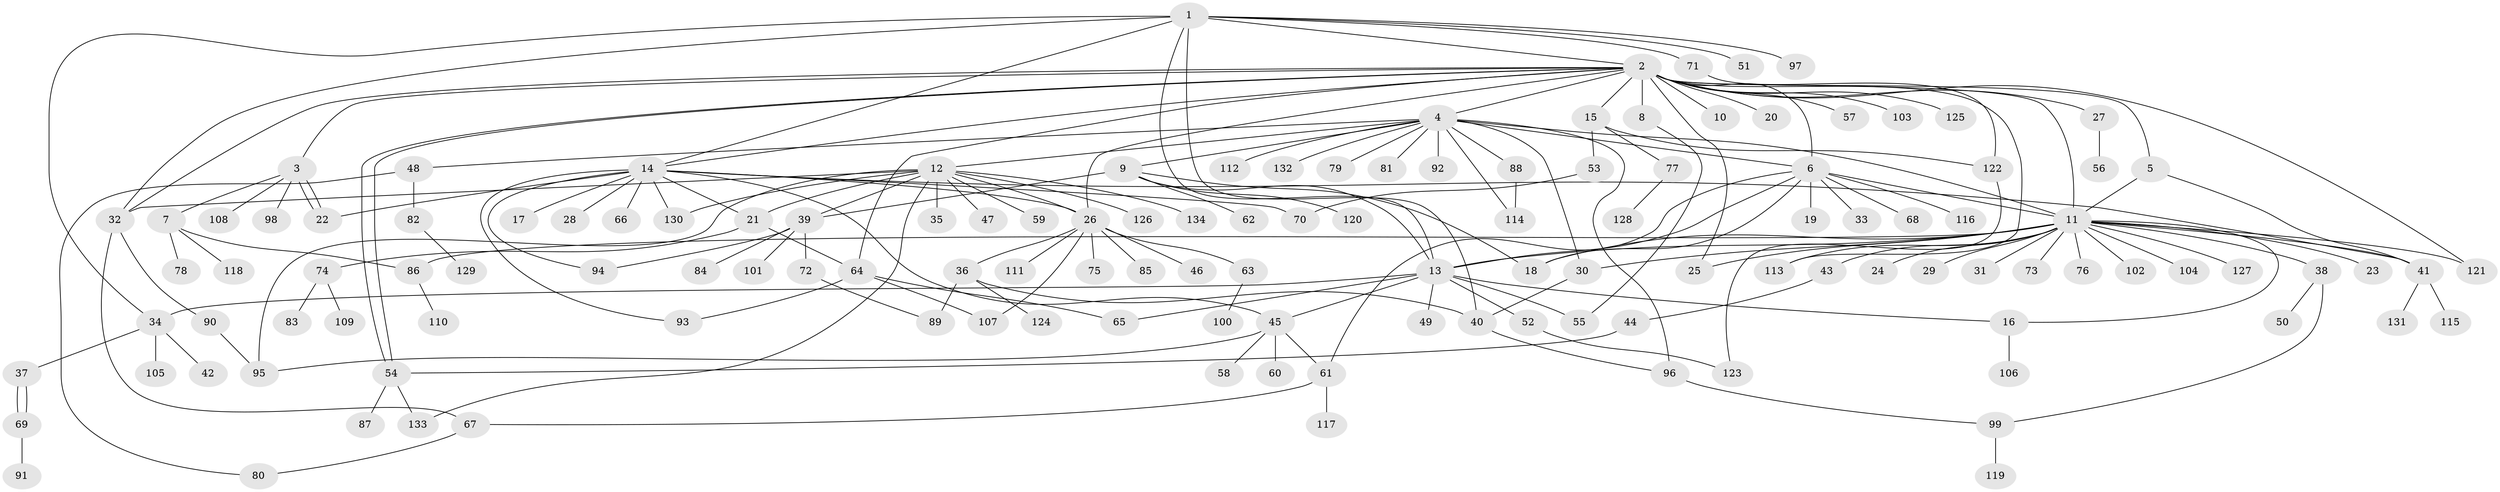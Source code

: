 // Generated by graph-tools (version 1.1) at 2025/14/03/09/25 04:14:45]
// undirected, 134 vertices, 186 edges
graph export_dot {
graph [start="1"]
  node [color=gray90,style=filled];
  1;
  2;
  3;
  4;
  5;
  6;
  7;
  8;
  9;
  10;
  11;
  12;
  13;
  14;
  15;
  16;
  17;
  18;
  19;
  20;
  21;
  22;
  23;
  24;
  25;
  26;
  27;
  28;
  29;
  30;
  31;
  32;
  33;
  34;
  35;
  36;
  37;
  38;
  39;
  40;
  41;
  42;
  43;
  44;
  45;
  46;
  47;
  48;
  49;
  50;
  51;
  52;
  53;
  54;
  55;
  56;
  57;
  58;
  59;
  60;
  61;
  62;
  63;
  64;
  65;
  66;
  67;
  68;
  69;
  70;
  71;
  72;
  73;
  74;
  75;
  76;
  77;
  78;
  79;
  80;
  81;
  82;
  83;
  84;
  85;
  86;
  87;
  88;
  89;
  90;
  91;
  92;
  93;
  94;
  95;
  96;
  97;
  98;
  99;
  100;
  101;
  102;
  103;
  104;
  105;
  106;
  107;
  108;
  109;
  110;
  111;
  112;
  113;
  114;
  115;
  116;
  117;
  118;
  119;
  120;
  121;
  122;
  123;
  124;
  125;
  126;
  127;
  128;
  129;
  130;
  131;
  132;
  133;
  134;
  1 -- 2;
  1 -- 13;
  1 -- 14;
  1 -- 32;
  1 -- 34;
  1 -- 40;
  1 -- 51;
  1 -- 71;
  1 -- 97;
  2 -- 3;
  2 -- 4;
  2 -- 5;
  2 -- 6;
  2 -- 8;
  2 -- 10;
  2 -- 11;
  2 -- 14;
  2 -- 15;
  2 -- 20;
  2 -- 25;
  2 -- 26;
  2 -- 27;
  2 -- 32;
  2 -- 54;
  2 -- 54;
  2 -- 57;
  2 -- 64;
  2 -- 103;
  2 -- 113;
  2 -- 121;
  2 -- 125;
  3 -- 7;
  3 -- 22;
  3 -- 22;
  3 -- 98;
  3 -- 108;
  4 -- 6;
  4 -- 9;
  4 -- 11;
  4 -- 12;
  4 -- 30;
  4 -- 48;
  4 -- 79;
  4 -- 81;
  4 -- 88;
  4 -- 92;
  4 -- 96;
  4 -- 112;
  4 -- 114;
  4 -- 132;
  5 -- 11;
  5 -- 41;
  6 -- 11;
  6 -- 13;
  6 -- 18;
  6 -- 19;
  6 -- 33;
  6 -- 61;
  6 -- 68;
  6 -- 116;
  7 -- 78;
  7 -- 86;
  7 -- 118;
  8 -- 55;
  9 -- 13;
  9 -- 18;
  9 -- 39;
  9 -- 62;
  9 -- 120;
  11 -- 13;
  11 -- 16;
  11 -- 18;
  11 -- 23;
  11 -- 24;
  11 -- 25;
  11 -- 29;
  11 -- 30;
  11 -- 31;
  11 -- 38;
  11 -- 41;
  11 -- 43;
  11 -- 73;
  11 -- 76;
  11 -- 86;
  11 -- 102;
  11 -- 104;
  11 -- 113;
  11 -- 121;
  11 -- 127;
  12 -- 21;
  12 -- 26;
  12 -- 32;
  12 -- 35;
  12 -- 39;
  12 -- 47;
  12 -- 59;
  12 -- 95;
  12 -- 126;
  12 -- 130;
  12 -- 133;
  12 -- 134;
  13 -- 16;
  13 -- 34;
  13 -- 45;
  13 -- 49;
  13 -- 52;
  13 -- 55;
  13 -- 65;
  14 -- 17;
  14 -- 21;
  14 -- 22;
  14 -- 26;
  14 -- 28;
  14 -- 41;
  14 -- 45;
  14 -- 66;
  14 -- 70;
  14 -- 93;
  14 -- 94;
  14 -- 130;
  15 -- 53;
  15 -- 77;
  15 -- 122;
  16 -- 106;
  21 -- 64;
  21 -- 74;
  26 -- 36;
  26 -- 46;
  26 -- 63;
  26 -- 75;
  26 -- 85;
  26 -- 107;
  26 -- 111;
  27 -- 56;
  30 -- 40;
  32 -- 67;
  32 -- 90;
  34 -- 37;
  34 -- 42;
  34 -- 105;
  36 -- 40;
  36 -- 89;
  36 -- 124;
  37 -- 69;
  37 -- 69;
  38 -- 50;
  38 -- 99;
  39 -- 72;
  39 -- 84;
  39 -- 94;
  39 -- 101;
  40 -- 96;
  41 -- 115;
  41 -- 131;
  43 -- 44;
  44 -- 54;
  45 -- 58;
  45 -- 60;
  45 -- 61;
  45 -- 95;
  48 -- 80;
  48 -- 82;
  52 -- 123;
  53 -- 70;
  54 -- 87;
  54 -- 133;
  61 -- 67;
  61 -- 117;
  63 -- 100;
  64 -- 65;
  64 -- 93;
  64 -- 107;
  67 -- 80;
  69 -- 91;
  71 -- 122;
  72 -- 89;
  74 -- 83;
  74 -- 109;
  77 -- 128;
  82 -- 129;
  86 -- 110;
  88 -- 114;
  90 -- 95;
  96 -- 99;
  99 -- 119;
  122 -- 123;
}
